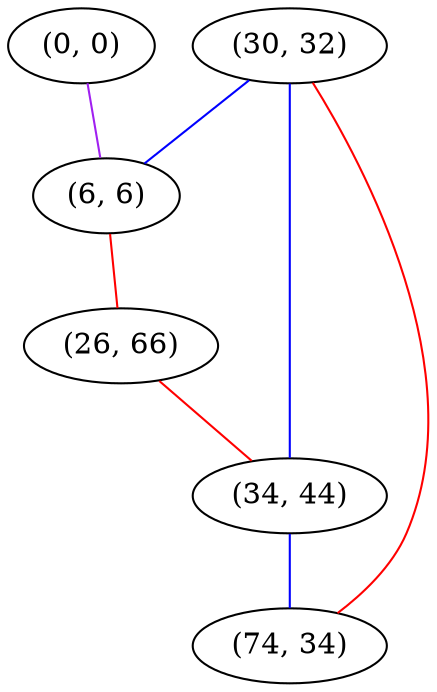 graph "" {
"(0, 0)";
"(30, 32)";
"(6, 6)";
"(26, 66)";
"(34, 44)";
"(74, 34)";
"(0, 0)" -- "(6, 6)"  [color=purple, key=0, weight=4];
"(30, 32)" -- "(6, 6)"  [color=blue, key=0, weight=3];
"(30, 32)" -- "(34, 44)"  [color=blue, key=0, weight=3];
"(30, 32)" -- "(74, 34)"  [color=red, key=0, weight=1];
"(6, 6)" -- "(26, 66)"  [color=red, key=0, weight=1];
"(26, 66)" -- "(34, 44)"  [color=red, key=0, weight=1];
"(34, 44)" -- "(74, 34)"  [color=blue, key=0, weight=3];
}
